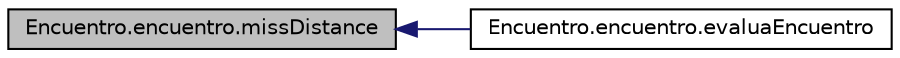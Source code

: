digraph G
{
  edge [fontname="Helvetica",fontsize="10",labelfontname="Helvetica",labelfontsize="10"];
  node [fontname="Helvetica",fontsize="10",shape=record];
  rankdir="LR";
  Node1 [label="Encuentro.encuentro.missDistance",height=0.2,width=0.4,color="black", fillcolor="grey75", style="filled" fontcolor="black"];
  Node1 -> Node2 [dir="back",color="midnightblue",fontsize="10",style="solid",fontname="Helvetica"];
  Node2 [label="Encuentro.encuentro.evaluaEncuentro",height=0.2,width=0.4,color="black", fillcolor="white", style="filled",URL="$namespace_encuentro_1_1encuentro.html#a66b86e3c3dd2cc97e609bc8a21c400b9"];
}
